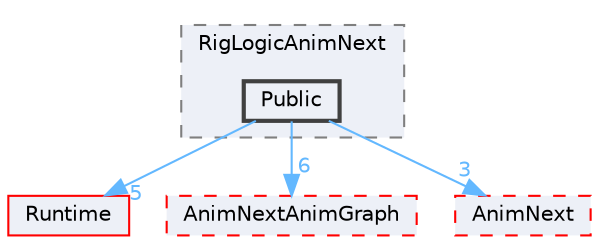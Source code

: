 digraph "Public"
{
 // INTERACTIVE_SVG=YES
 // LATEX_PDF_SIZE
  bgcolor="transparent";
  edge [fontname=Helvetica,fontsize=10,labelfontname=Helvetica,labelfontsize=10];
  node [fontname=Helvetica,fontsize=10,shape=box,height=0.2,width=0.4];
  compound=true
  subgraph clusterdir_82d4198883e87573faf828448675e7d0 {
    graph [ bgcolor="#edf0f7", pencolor="grey50", label="RigLogicAnimNext", fontname=Helvetica,fontsize=10 style="filled,dashed", URL="dir_82d4198883e87573faf828448675e7d0.html",tooltip=""]
  dir_85e40c4ad7308d4dca876c14a5f042f3 [label="Public", fillcolor="#edf0f7", color="grey25", style="filled,bold", URL="dir_85e40c4ad7308d4dca876c14a5f042f3.html",tooltip=""];
  }
  dir_7536b172fbd480bfd146a1b1acd6856b [label="Runtime", fillcolor="#edf0f7", color="red", style="filled", URL="dir_7536b172fbd480bfd146a1b1acd6856b.html",tooltip=""];
  dir_810494446f570897aa4f80899db095f4 [label="AnimNextAnimGraph", fillcolor="#edf0f7", color="red", style="filled,dashed", URL="dir_810494446f570897aa4f80899db095f4.html",tooltip=""];
  dir_ebfc70b225cdd53f599c3ad0db76b4bf [label="AnimNext", fillcolor="#edf0f7", color="red", style="filled,dashed", URL="dir_ebfc70b225cdd53f599c3ad0db76b4bf.html",tooltip=""];
  dir_85e40c4ad7308d4dca876c14a5f042f3->dir_7536b172fbd480bfd146a1b1acd6856b [headlabel="5", labeldistance=1.5 headhref="dir_000822_000984.html" href="dir_000822_000984.html" color="steelblue1" fontcolor="steelblue1"];
  dir_85e40c4ad7308d4dca876c14a5f042f3->dir_810494446f570897aa4f80899db095f4 [headlabel="6", labeldistance=1.5 headhref="dir_000822_000044.html" href="dir_000822_000044.html" color="steelblue1" fontcolor="steelblue1"];
  dir_85e40c4ad7308d4dca876c14a5f042f3->dir_ebfc70b225cdd53f599c3ad0db76b4bf [headlabel="3", labeldistance=1.5 headhref="dir_000822_000042.html" href="dir_000822_000042.html" color="steelblue1" fontcolor="steelblue1"];
}
